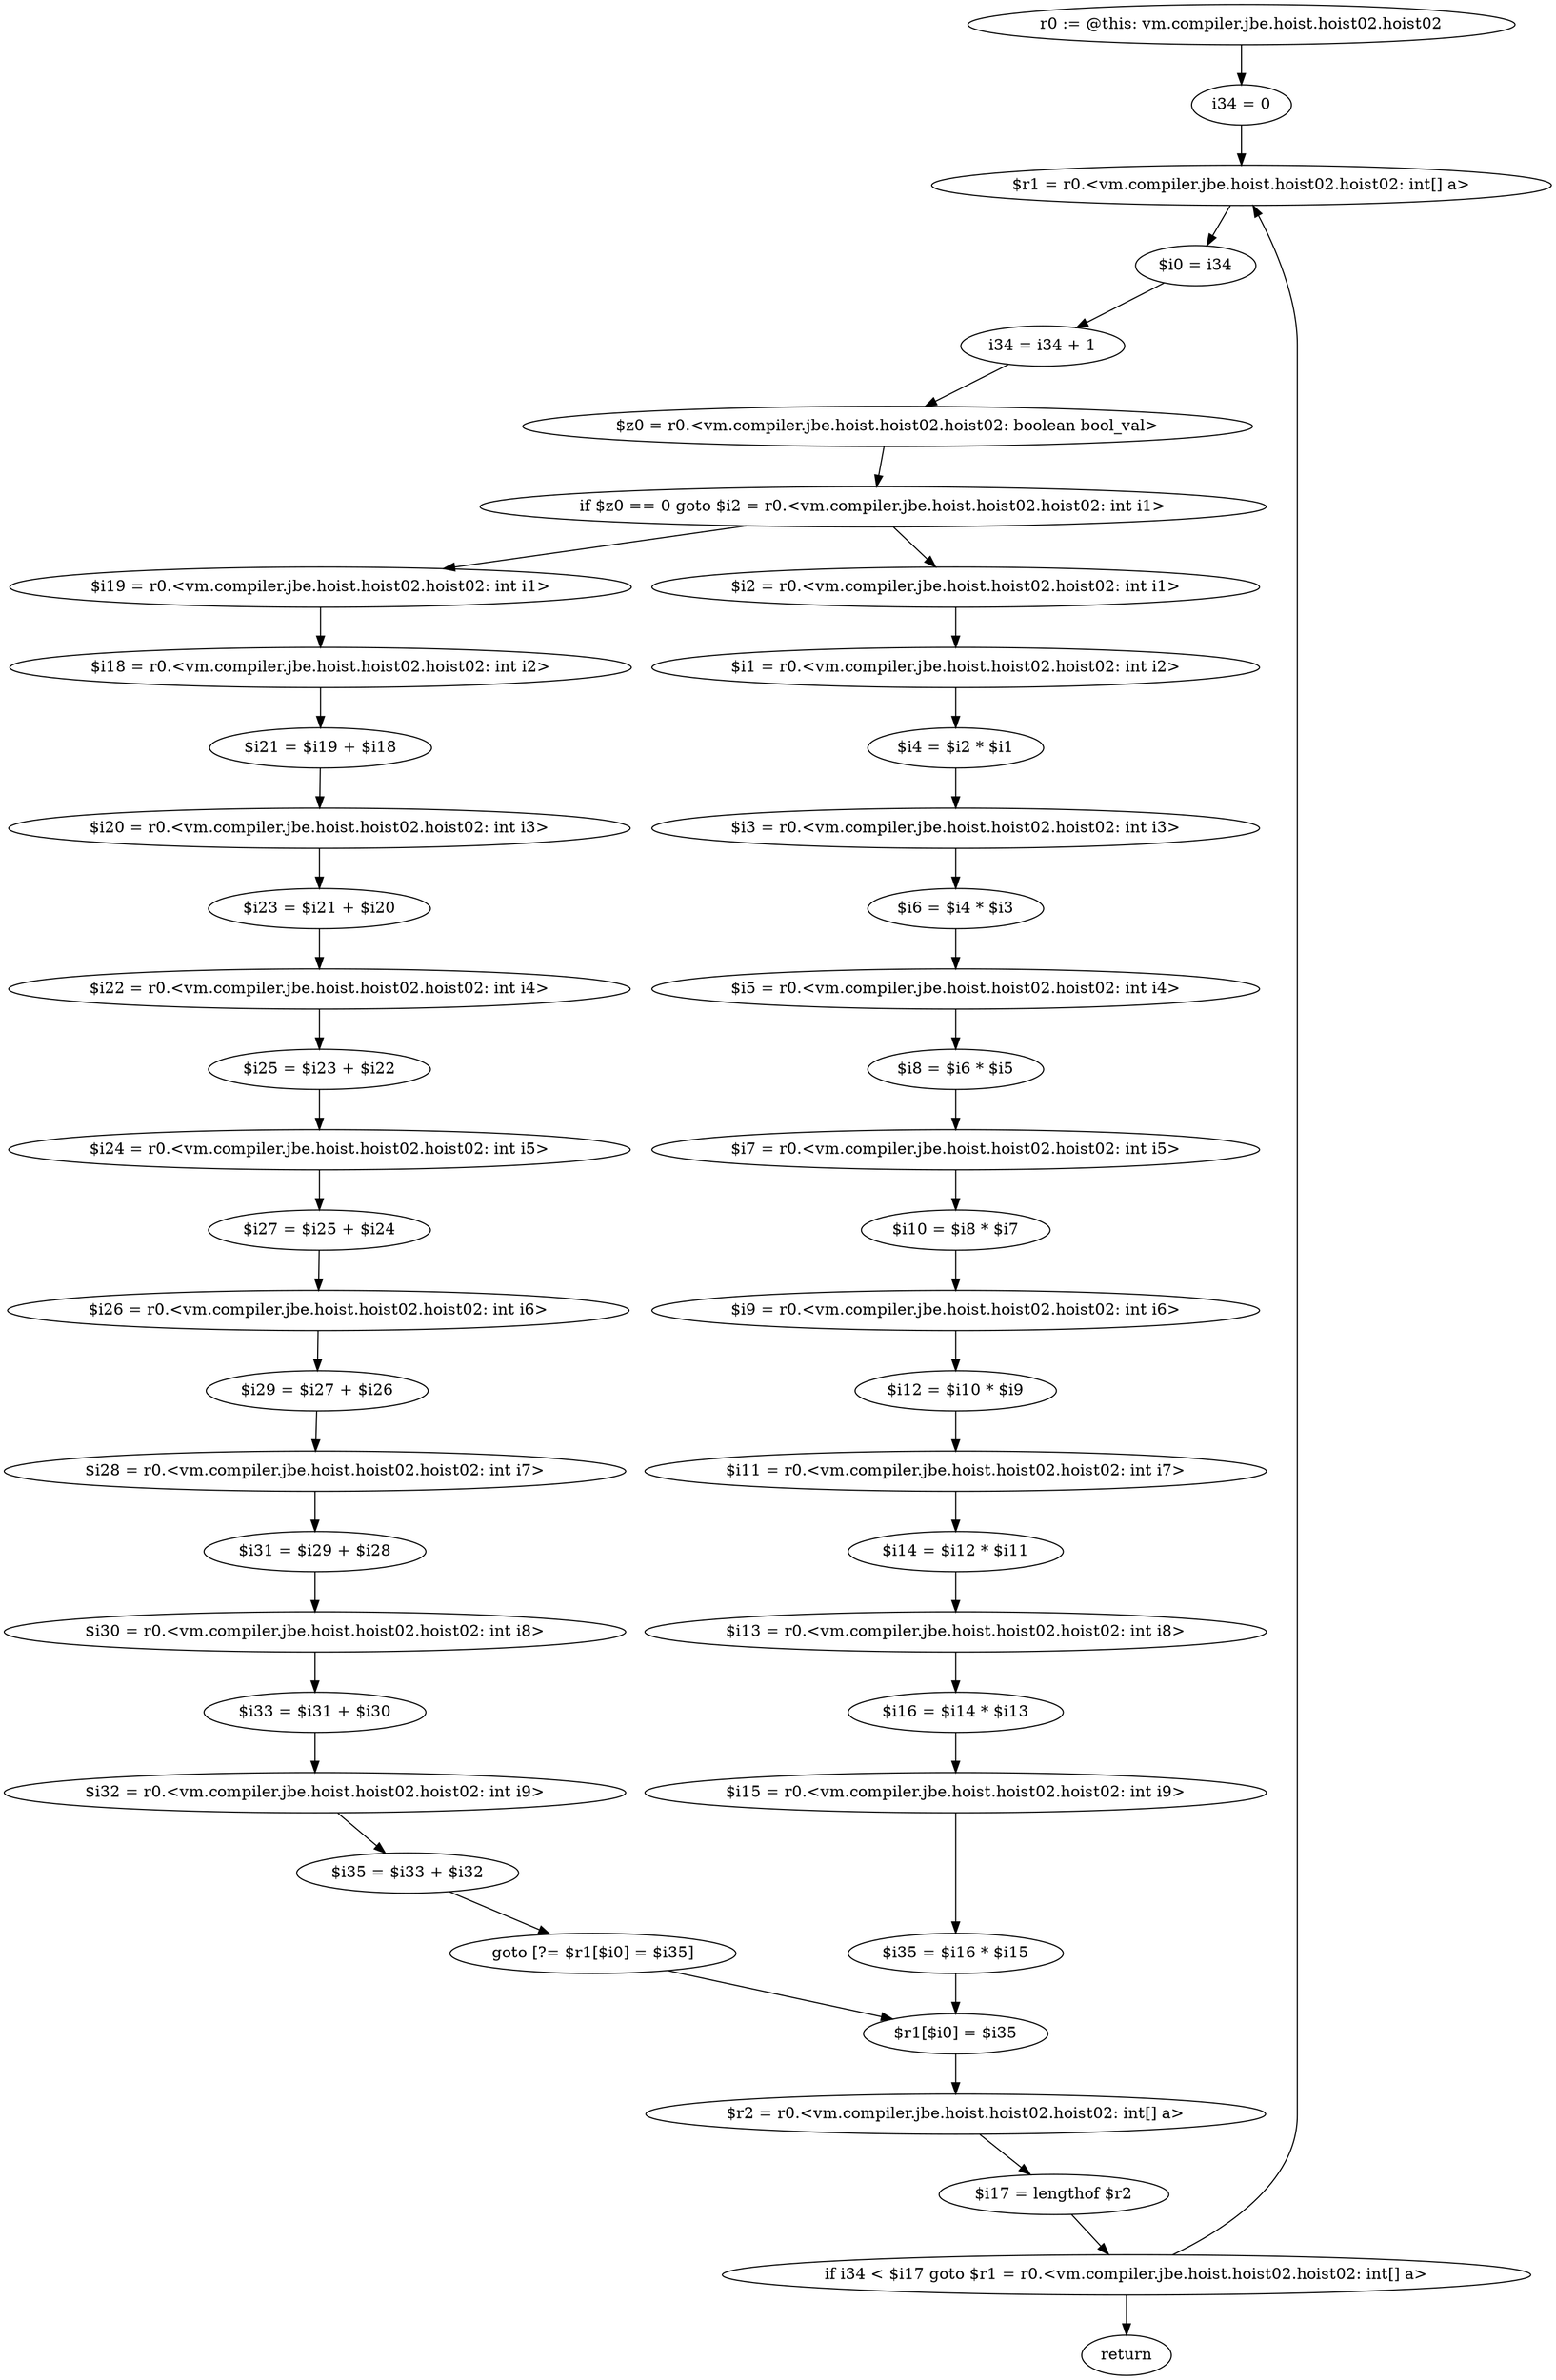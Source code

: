 digraph "unitGraph" {
    "r0 := @this: vm.compiler.jbe.hoist.hoist02.hoist02"
    "i34 = 0"
    "$r1 = r0.<vm.compiler.jbe.hoist.hoist02.hoist02: int[] a>"
    "$i0 = i34"
    "i34 = i34 + 1"
    "$z0 = r0.<vm.compiler.jbe.hoist.hoist02.hoist02: boolean bool_val>"
    "if $z0 == 0 goto $i2 = r0.<vm.compiler.jbe.hoist.hoist02.hoist02: int i1>"
    "$i19 = r0.<vm.compiler.jbe.hoist.hoist02.hoist02: int i1>"
    "$i18 = r0.<vm.compiler.jbe.hoist.hoist02.hoist02: int i2>"
    "$i21 = $i19 + $i18"
    "$i20 = r0.<vm.compiler.jbe.hoist.hoist02.hoist02: int i3>"
    "$i23 = $i21 + $i20"
    "$i22 = r0.<vm.compiler.jbe.hoist.hoist02.hoist02: int i4>"
    "$i25 = $i23 + $i22"
    "$i24 = r0.<vm.compiler.jbe.hoist.hoist02.hoist02: int i5>"
    "$i27 = $i25 + $i24"
    "$i26 = r0.<vm.compiler.jbe.hoist.hoist02.hoist02: int i6>"
    "$i29 = $i27 + $i26"
    "$i28 = r0.<vm.compiler.jbe.hoist.hoist02.hoist02: int i7>"
    "$i31 = $i29 + $i28"
    "$i30 = r0.<vm.compiler.jbe.hoist.hoist02.hoist02: int i8>"
    "$i33 = $i31 + $i30"
    "$i32 = r0.<vm.compiler.jbe.hoist.hoist02.hoist02: int i9>"
    "$i35 = $i33 + $i32"
    "goto [?= $r1[$i0] = $i35]"
    "$i2 = r0.<vm.compiler.jbe.hoist.hoist02.hoist02: int i1>"
    "$i1 = r0.<vm.compiler.jbe.hoist.hoist02.hoist02: int i2>"
    "$i4 = $i2 * $i1"
    "$i3 = r0.<vm.compiler.jbe.hoist.hoist02.hoist02: int i3>"
    "$i6 = $i4 * $i3"
    "$i5 = r0.<vm.compiler.jbe.hoist.hoist02.hoist02: int i4>"
    "$i8 = $i6 * $i5"
    "$i7 = r0.<vm.compiler.jbe.hoist.hoist02.hoist02: int i5>"
    "$i10 = $i8 * $i7"
    "$i9 = r0.<vm.compiler.jbe.hoist.hoist02.hoist02: int i6>"
    "$i12 = $i10 * $i9"
    "$i11 = r0.<vm.compiler.jbe.hoist.hoist02.hoist02: int i7>"
    "$i14 = $i12 * $i11"
    "$i13 = r0.<vm.compiler.jbe.hoist.hoist02.hoist02: int i8>"
    "$i16 = $i14 * $i13"
    "$i15 = r0.<vm.compiler.jbe.hoist.hoist02.hoist02: int i9>"
    "$i35 = $i16 * $i15"
    "$r1[$i0] = $i35"
    "$r2 = r0.<vm.compiler.jbe.hoist.hoist02.hoist02: int[] a>"
    "$i17 = lengthof $r2"
    "if i34 < $i17 goto $r1 = r0.<vm.compiler.jbe.hoist.hoist02.hoist02: int[] a>"
    "return"
    "r0 := @this: vm.compiler.jbe.hoist.hoist02.hoist02"->"i34 = 0";
    "i34 = 0"->"$r1 = r0.<vm.compiler.jbe.hoist.hoist02.hoist02: int[] a>";
    "$r1 = r0.<vm.compiler.jbe.hoist.hoist02.hoist02: int[] a>"->"$i0 = i34";
    "$i0 = i34"->"i34 = i34 + 1";
    "i34 = i34 + 1"->"$z0 = r0.<vm.compiler.jbe.hoist.hoist02.hoist02: boolean bool_val>";
    "$z0 = r0.<vm.compiler.jbe.hoist.hoist02.hoist02: boolean bool_val>"->"if $z0 == 0 goto $i2 = r0.<vm.compiler.jbe.hoist.hoist02.hoist02: int i1>";
    "if $z0 == 0 goto $i2 = r0.<vm.compiler.jbe.hoist.hoist02.hoist02: int i1>"->"$i19 = r0.<vm.compiler.jbe.hoist.hoist02.hoist02: int i1>";
    "if $z0 == 0 goto $i2 = r0.<vm.compiler.jbe.hoist.hoist02.hoist02: int i1>"->"$i2 = r0.<vm.compiler.jbe.hoist.hoist02.hoist02: int i1>";
    "$i19 = r0.<vm.compiler.jbe.hoist.hoist02.hoist02: int i1>"->"$i18 = r0.<vm.compiler.jbe.hoist.hoist02.hoist02: int i2>";
    "$i18 = r0.<vm.compiler.jbe.hoist.hoist02.hoist02: int i2>"->"$i21 = $i19 + $i18";
    "$i21 = $i19 + $i18"->"$i20 = r0.<vm.compiler.jbe.hoist.hoist02.hoist02: int i3>";
    "$i20 = r0.<vm.compiler.jbe.hoist.hoist02.hoist02: int i3>"->"$i23 = $i21 + $i20";
    "$i23 = $i21 + $i20"->"$i22 = r0.<vm.compiler.jbe.hoist.hoist02.hoist02: int i4>";
    "$i22 = r0.<vm.compiler.jbe.hoist.hoist02.hoist02: int i4>"->"$i25 = $i23 + $i22";
    "$i25 = $i23 + $i22"->"$i24 = r0.<vm.compiler.jbe.hoist.hoist02.hoist02: int i5>";
    "$i24 = r0.<vm.compiler.jbe.hoist.hoist02.hoist02: int i5>"->"$i27 = $i25 + $i24";
    "$i27 = $i25 + $i24"->"$i26 = r0.<vm.compiler.jbe.hoist.hoist02.hoist02: int i6>";
    "$i26 = r0.<vm.compiler.jbe.hoist.hoist02.hoist02: int i6>"->"$i29 = $i27 + $i26";
    "$i29 = $i27 + $i26"->"$i28 = r0.<vm.compiler.jbe.hoist.hoist02.hoist02: int i7>";
    "$i28 = r0.<vm.compiler.jbe.hoist.hoist02.hoist02: int i7>"->"$i31 = $i29 + $i28";
    "$i31 = $i29 + $i28"->"$i30 = r0.<vm.compiler.jbe.hoist.hoist02.hoist02: int i8>";
    "$i30 = r0.<vm.compiler.jbe.hoist.hoist02.hoist02: int i8>"->"$i33 = $i31 + $i30";
    "$i33 = $i31 + $i30"->"$i32 = r0.<vm.compiler.jbe.hoist.hoist02.hoist02: int i9>";
    "$i32 = r0.<vm.compiler.jbe.hoist.hoist02.hoist02: int i9>"->"$i35 = $i33 + $i32";
    "$i35 = $i33 + $i32"->"goto [?= $r1[$i0] = $i35]";
    "goto [?= $r1[$i0] = $i35]"->"$r1[$i0] = $i35";
    "$i2 = r0.<vm.compiler.jbe.hoist.hoist02.hoist02: int i1>"->"$i1 = r0.<vm.compiler.jbe.hoist.hoist02.hoist02: int i2>";
    "$i1 = r0.<vm.compiler.jbe.hoist.hoist02.hoist02: int i2>"->"$i4 = $i2 * $i1";
    "$i4 = $i2 * $i1"->"$i3 = r0.<vm.compiler.jbe.hoist.hoist02.hoist02: int i3>";
    "$i3 = r0.<vm.compiler.jbe.hoist.hoist02.hoist02: int i3>"->"$i6 = $i4 * $i3";
    "$i6 = $i4 * $i3"->"$i5 = r0.<vm.compiler.jbe.hoist.hoist02.hoist02: int i4>";
    "$i5 = r0.<vm.compiler.jbe.hoist.hoist02.hoist02: int i4>"->"$i8 = $i6 * $i5";
    "$i8 = $i6 * $i5"->"$i7 = r0.<vm.compiler.jbe.hoist.hoist02.hoist02: int i5>";
    "$i7 = r0.<vm.compiler.jbe.hoist.hoist02.hoist02: int i5>"->"$i10 = $i8 * $i7";
    "$i10 = $i8 * $i7"->"$i9 = r0.<vm.compiler.jbe.hoist.hoist02.hoist02: int i6>";
    "$i9 = r0.<vm.compiler.jbe.hoist.hoist02.hoist02: int i6>"->"$i12 = $i10 * $i9";
    "$i12 = $i10 * $i9"->"$i11 = r0.<vm.compiler.jbe.hoist.hoist02.hoist02: int i7>";
    "$i11 = r0.<vm.compiler.jbe.hoist.hoist02.hoist02: int i7>"->"$i14 = $i12 * $i11";
    "$i14 = $i12 * $i11"->"$i13 = r0.<vm.compiler.jbe.hoist.hoist02.hoist02: int i8>";
    "$i13 = r0.<vm.compiler.jbe.hoist.hoist02.hoist02: int i8>"->"$i16 = $i14 * $i13";
    "$i16 = $i14 * $i13"->"$i15 = r0.<vm.compiler.jbe.hoist.hoist02.hoist02: int i9>";
    "$i15 = r0.<vm.compiler.jbe.hoist.hoist02.hoist02: int i9>"->"$i35 = $i16 * $i15";
    "$i35 = $i16 * $i15"->"$r1[$i0] = $i35";
    "$r1[$i0] = $i35"->"$r2 = r0.<vm.compiler.jbe.hoist.hoist02.hoist02: int[] a>";
    "$r2 = r0.<vm.compiler.jbe.hoist.hoist02.hoist02: int[] a>"->"$i17 = lengthof $r2";
    "$i17 = lengthof $r2"->"if i34 < $i17 goto $r1 = r0.<vm.compiler.jbe.hoist.hoist02.hoist02: int[] a>";
    "if i34 < $i17 goto $r1 = r0.<vm.compiler.jbe.hoist.hoist02.hoist02: int[] a>"->"return";
    "if i34 < $i17 goto $r1 = r0.<vm.compiler.jbe.hoist.hoist02.hoist02: int[] a>"->"$r1 = r0.<vm.compiler.jbe.hoist.hoist02.hoist02: int[] a>";
}
